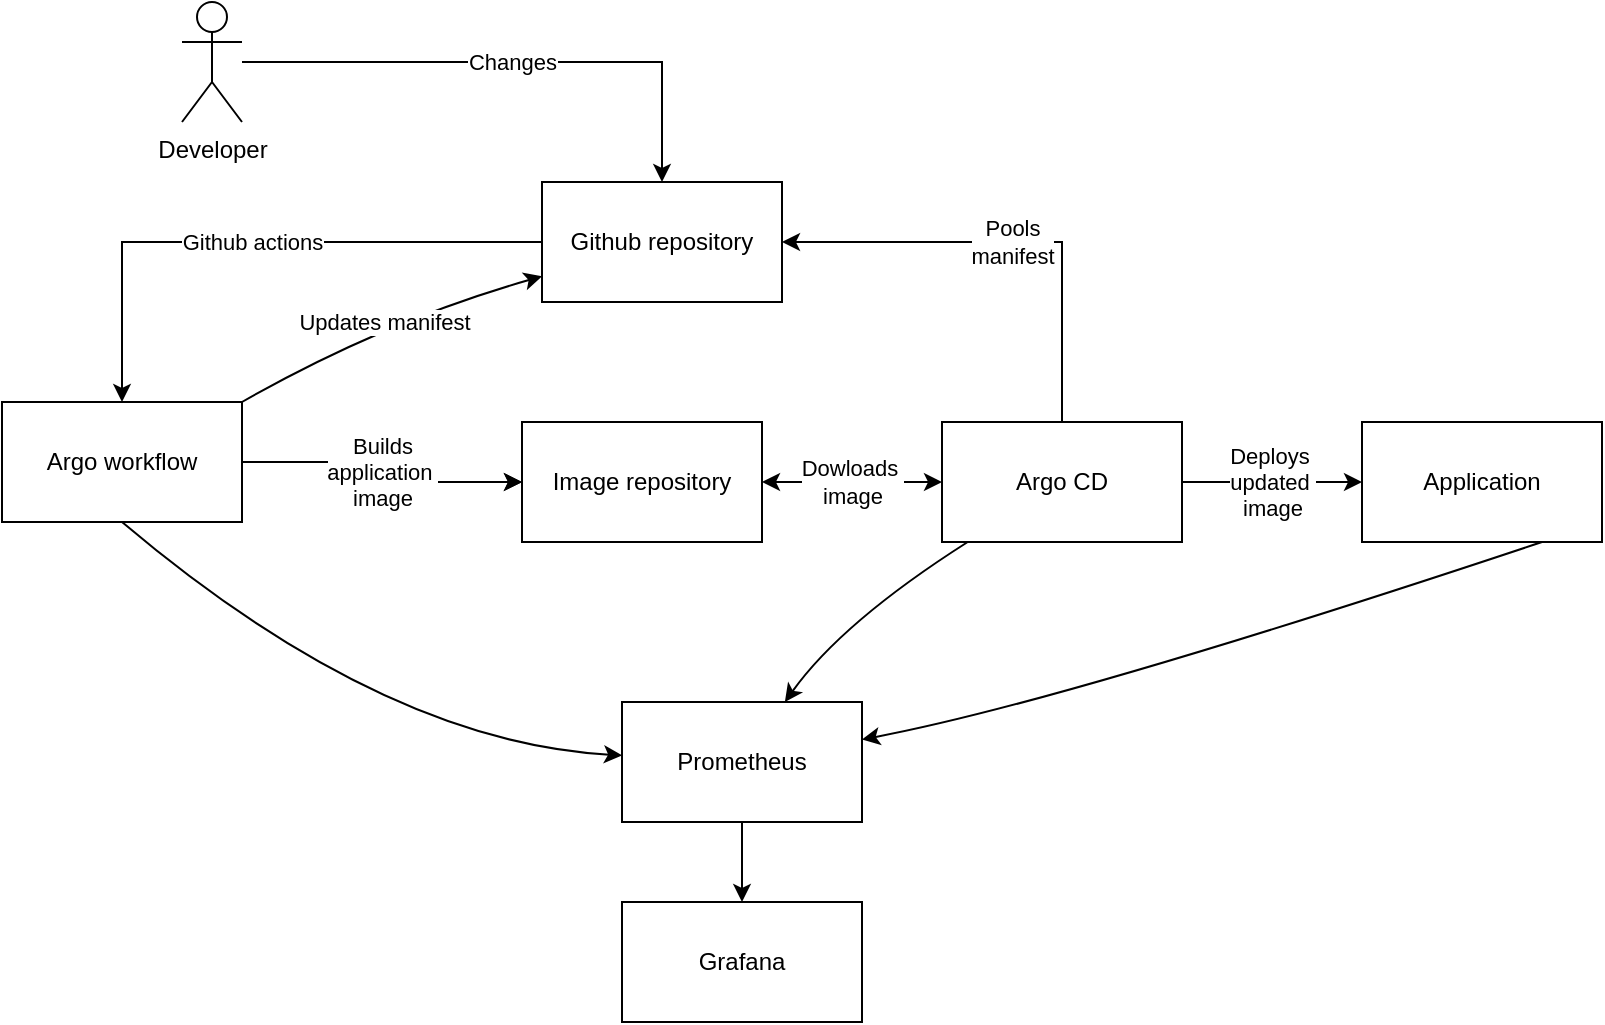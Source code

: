 <mxfile version="27.0.6">
  <diagram name="Strona-1" id="qYq6OFuZ9AcvVsh4jo1y">
    <mxGraphModel dx="1833" dy="2629" grid="1" gridSize="10" guides="1" tooltips="1" connect="1" arrows="1" fold="1" page="1" pageScale="1" pageWidth="900" pageHeight="1600" math="0" shadow="0">
      <root>
        <mxCell id="0" />
        <mxCell id="1" parent="0" />
        <mxCell id="PnFw1EJxxLD10fFxVw26-15" value="Github actions" style="edgeStyle=orthogonalEdgeStyle;rounded=0;orthogonalLoop=1;jettySize=auto;html=1;" edge="1" parent="1" source="PnFw1EJxxLD10fFxVw26-2" target="PnFw1EJxxLD10fFxVw26-3">
          <mxGeometry relative="1" as="geometry" />
        </mxCell>
        <mxCell id="PnFw1EJxxLD10fFxVw26-2" value="Github repository" style="rounded=0;whiteSpace=wrap;html=1;" vertex="1" parent="1">
          <mxGeometry x="310" y="30" width="120" height="60" as="geometry" />
        </mxCell>
        <mxCell id="PnFw1EJxxLD10fFxVw26-17" style="edgeStyle=orthogonalEdgeStyle;rounded=0;orthogonalLoop=1;jettySize=auto;html=1;" edge="1" parent="1" source="PnFw1EJxxLD10fFxVw26-3" target="PnFw1EJxxLD10fFxVw26-16">
          <mxGeometry relative="1" as="geometry" />
        </mxCell>
        <mxCell id="PnFw1EJxxLD10fFxVw26-46" value="Builds&lt;div&gt;application&amp;nbsp;&lt;/div&gt;&lt;div&gt;image&lt;/div&gt;" style="edgeStyle=orthogonalEdgeStyle;rounded=0;orthogonalLoop=1;jettySize=auto;html=1;" edge="1" parent="1" source="PnFw1EJxxLD10fFxVw26-3" target="PnFw1EJxxLD10fFxVw26-16">
          <mxGeometry relative="1" as="geometry" />
        </mxCell>
        <mxCell id="PnFw1EJxxLD10fFxVw26-3" value="Argo workflow" style="rounded=0;whiteSpace=wrap;html=1;" vertex="1" parent="1">
          <mxGeometry x="40" y="140" width="120" height="60" as="geometry" />
        </mxCell>
        <mxCell id="PnFw1EJxxLD10fFxVw26-41" style="edgeStyle=orthogonalEdgeStyle;rounded=0;orthogonalLoop=1;jettySize=auto;html=1;" edge="1" parent="1" source="PnFw1EJxxLD10fFxVw26-4" target="PnFw1EJxxLD10fFxVw26-8">
          <mxGeometry relative="1" as="geometry" />
        </mxCell>
        <mxCell id="PnFw1EJxxLD10fFxVw26-4" value="Prometheus" style="rounded=0;whiteSpace=wrap;html=1;" vertex="1" parent="1">
          <mxGeometry x="350" y="290" width="120" height="60" as="geometry" />
        </mxCell>
        <mxCell id="PnFw1EJxxLD10fFxVw26-8" value="Grafana" style="rounded=0;whiteSpace=wrap;html=1;" vertex="1" parent="1">
          <mxGeometry x="350" y="390" width="120" height="60" as="geometry" />
        </mxCell>
        <mxCell id="PnFw1EJxxLD10fFxVw26-11" value="Changes" style="edgeStyle=orthogonalEdgeStyle;rounded=0;orthogonalLoop=1;jettySize=auto;html=1;" edge="1" parent="1" source="PnFw1EJxxLD10fFxVw26-10" target="PnFw1EJxxLD10fFxVw26-2">
          <mxGeometry relative="1" as="geometry" />
        </mxCell>
        <mxCell id="PnFw1EJxxLD10fFxVw26-10" value="Developer" style="shape=umlActor;verticalLabelPosition=bottom;verticalAlign=top;html=1;outlineConnect=0;" vertex="1" parent="1">
          <mxGeometry x="130" y="-60" width="30" height="60" as="geometry" />
        </mxCell>
        <mxCell id="PnFw1EJxxLD10fFxVw26-16" value="Image repository" style="rounded=0;whiteSpace=wrap;html=1;" vertex="1" parent="1">
          <mxGeometry x="300" y="150" width="120" height="60" as="geometry" />
        </mxCell>
        <mxCell id="PnFw1EJxxLD10fFxVw26-39" value="Deploys&amp;nbsp;&lt;div&gt;updated&amp;nbsp;&lt;div&gt;image&lt;/div&gt;&lt;/div&gt;" style="edgeStyle=orthogonalEdgeStyle;rounded=0;orthogonalLoop=1;jettySize=auto;html=1;entryX=0;entryY=0.5;entryDx=0;entryDy=0;" edge="1" parent="1" source="PnFw1EJxxLD10fFxVw26-18" target="PnFw1EJxxLD10fFxVw26-38">
          <mxGeometry relative="1" as="geometry" />
        </mxCell>
        <mxCell id="PnFw1EJxxLD10fFxVw26-57" value="Pools&lt;div&gt;manifest&lt;/div&gt;" style="edgeStyle=orthogonalEdgeStyle;rounded=0;orthogonalLoop=1;jettySize=auto;html=1;entryX=1;entryY=0.5;entryDx=0;entryDy=0;" edge="1" parent="1" source="PnFw1EJxxLD10fFxVw26-18" target="PnFw1EJxxLD10fFxVw26-2">
          <mxGeometry relative="1" as="geometry">
            <Array as="points">
              <mxPoint x="570" y="60" />
            </Array>
          </mxGeometry>
        </mxCell>
        <mxCell id="PnFw1EJxxLD10fFxVw26-18" value="Argo CD" style="rounded=0;whiteSpace=wrap;html=1;" vertex="1" parent="1">
          <mxGeometry x="510" y="150" width="120" height="60" as="geometry" />
        </mxCell>
        <mxCell id="PnFw1EJxxLD10fFxVw26-31" value="" style="curved=1;endArrow=classic;html=1;rounded=0;exitX=0.5;exitY=1;exitDx=0;exitDy=0;" edge="1" parent="1" source="PnFw1EJxxLD10fFxVw26-3" target="PnFw1EJxxLD10fFxVw26-4">
          <mxGeometry width="50" height="50" relative="1" as="geometry">
            <mxPoint x="100" y="350" as="sourcePoint" />
            <mxPoint x="150" y="300" as="targetPoint" />
            <Array as="points">
              <mxPoint x="230" y="310" />
            </Array>
          </mxGeometry>
        </mxCell>
        <mxCell id="PnFw1EJxxLD10fFxVw26-37" value="" style="curved=1;endArrow=classic;html=1;rounded=0;" edge="1" parent="1" source="PnFw1EJxxLD10fFxVw26-18" target="PnFw1EJxxLD10fFxVw26-4">
          <mxGeometry width="50" height="50" relative="1" as="geometry">
            <mxPoint x="280" y="470" as="sourcePoint" />
            <mxPoint x="330" y="420" as="targetPoint" />
            <Array as="points">
              <mxPoint x="460" y="250" />
            </Array>
          </mxGeometry>
        </mxCell>
        <mxCell id="PnFw1EJxxLD10fFxVw26-38" value="Application" style="rounded=0;whiteSpace=wrap;html=1;" vertex="1" parent="1">
          <mxGeometry x="720" y="150" width="120" height="60" as="geometry" />
        </mxCell>
        <mxCell id="PnFw1EJxxLD10fFxVw26-40" value="" style="curved=1;endArrow=classic;html=1;rounded=0;exitX=0.75;exitY=1;exitDx=0;exitDy=0;" edge="1" parent="1" source="PnFw1EJxxLD10fFxVw26-38" target="PnFw1EJxxLD10fFxVw26-4">
          <mxGeometry width="50" height="50" relative="1" as="geometry">
            <mxPoint x="470" y="470" as="sourcePoint" />
            <mxPoint x="520" y="420" as="targetPoint" />
            <Array as="points">
              <mxPoint x="570" y="290" />
            </Array>
          </mxGeometry>
        </mxCell>
        <mxCell id="PnFw1EJxxLD10fFxVw26-49" value="Updates manifest" style="curved=1;endArrow=classic;html=1;rounded=0;exitX=1;exitY=0;exitDx=0;exitDy=0;" edge="1" parent="1" source="PnFw1EJxxLD10fFxVw26-3" target="PnFw1EJxxLD10fFxVw26-2">
          <mxGeometry width="50" height="50" relative="1" as="geometry">
            <mxPoint x="280" y="160" as="sourcePoint" />
            <mxPoint x="330" y="110" as="targetPoint" />
            <Array as="points">
              <mxPoint x="230" y="100" />
            </Array>
          </mxGeometry>
        </mxCell>
        <mxCell id="PnFw1EJxxLD10fFxVw26-54" value="Dowloads&amp;nbsp;&lt;div&gt;image&lt;/div&gt;" style="endArrow=classic;startArrow=classic;html=1;rounded=0;" edge="1" parent="1" source="PnFw1EJxxLD10fFxVw26-16" target="PnFw1EJxxLD10fFxVw26-18">
          <mxGeometry width="50" height="50" relative="1" as="geometry">
            <mxPoint x="440" y="210" as="sourcePoint" />
            <mxPoint x="490" y="160" as="targetPoint" />
          </mxGeometry>
        </mxCell>
      </root>
    </mxGraphModel>
  </diagram>
</mxfile>
